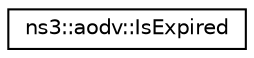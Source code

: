 digraph "Graphical Class Hierarchy"
{
 // LATEX_PDF_SIZE
  edge [fontname="Helvetica",fontsize="10",labelfontname="Helvetica",labelfontsize="10"];
  node [fontname="Helvetica",fontsize="10",shape=record];
  rankdir="LR";
  Node0 [label="ns3::aodv::IsExpired",height=0.2,width=0.4,color="black", fillcolor="white", style="filled",URL="$structns3_1_1aodv_1_1_is_expired.html",tooltip="IsExpired structure."];
}
